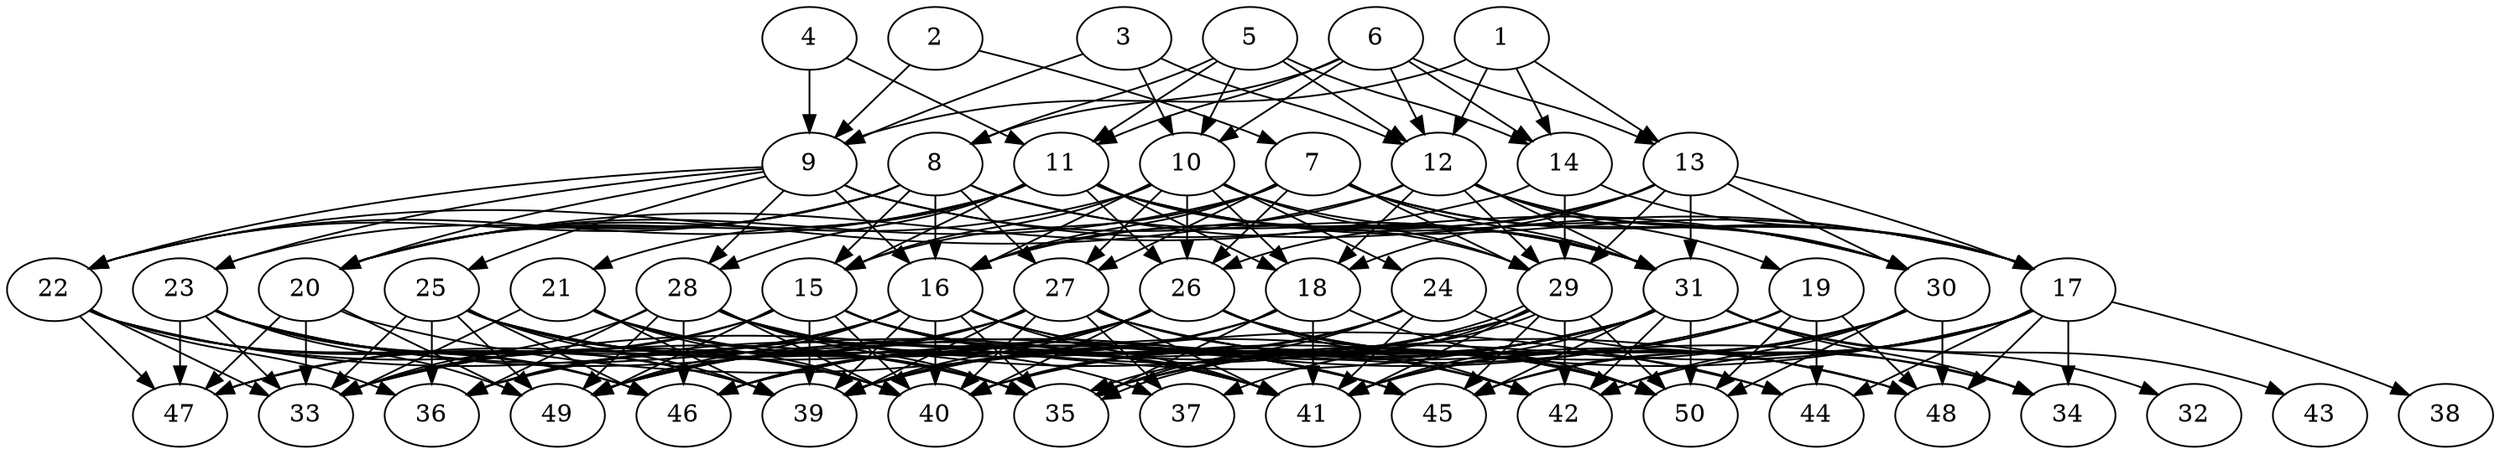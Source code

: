 // DAG (tier=3-complex, mode=compute, n=50, ccr=0.481, fat=0.748, density=0.789, regular=0.317, jump=0.240, mindata=1048576, maxdata=16777216)
// DAG automatically generated by daggen at Sun Aug 24 16:33:34 2025
// /home/ermia/Project/Environments/daggen/bin/daggen --dot --ccr 0.481 --fat 0.748 --regular 0.317 --density 0.789 --jump 0.240 --mindata 1048576 --maxdata 16777216 -n 50 
digraph G {
  1 [size="17613136301410020", alpha="0.19", expect_size="8806568150705010"]
  1 -> 9 [size ="1787870742315008"]
  1 -> 12 [size ="1787870742315008"]
  1 -> 13 [size ="1787870742315008"]
  1 -> 14 [size ="1787870742315008"]
  2 [size="1256176920908447875072", alpha="0.12", expect_size="628088460454223937536"]
  2 -> 7 [size ="931373464420352"]
  2 -> 9 [size ="931373464420352"]
  3 [size="3938360621923728", alpha="0.14", expect_size="1969180310961864"]
  3 -> 9 [size ="292799865946112"]
  3 -> 10 [size ="292799865946112"]
  3 -> 12 [size ="292799865946112"]
  4 [size="1360108000411563264", alpha="0.04", expect_size="680054000205781632"]
  4 -> 9 [size ="1043828257587200"]
  4 -> 11 [size ="1043828257587200"]
  5 [size="2895502701276604399616", alpha="0.15", expect_size="1447751350638302199808"]
  5 -> 8 [size ="1625196842713088"]
  5 -> 10 [size ="1625196842713088"]
  5 -> 11 [size ="1625196842713088"]
  5 -> 12 [size ="1625196842713088"]
  5 -> 14 [size ="1625196842713088"]
  6 [size="7472054515365696", alpha="0.06", expect_size="3736027257682848"]
  6 -> 8 [size ="794337097023488"]
  6 -> 10 [size ="794337097023488"]
  6 -> 11 [size ="794337097023488"]
  6 -> 12 [size ="794337097023488"]
  6 -> 13 [size ="794337097023488"]
  6 -> 14 [size ="794337097023488"]
  7 [size="986872360201812", alpha="0.03", expect_size="493436180100906"]
  7 -> 15 [size ="51178058547200"]
  7 -> 16 [size ="51178058547200"]
  7 -> 17 [size ="51178058547200"]
  7 -> 20 [size ="51178058547200"]
  7 -> 26 [size ="51178058547200"]
  7 -> 27 [size ="51178058547200"]
  7 -> 29 [size ="51178058547200"]
  7 -> 30 [size ="51178058547200"]
  7 -> 31 [size ="51178058547200"]
  8 [size="480709919210760960", alpha="0.04", expect_size="240354959605380480"]
  8 -> 15 [size ="300682682826752"]
  8 -> 16 [size ="300682682826752"]
  8 -> 17 [size ="300682682826752"]
  8 -> 20 [size ="300682682826752"]
  8 -> 22 [size ="300682682826752"]
  8 -> 23 [size ="300682682826752"]
  8 -> 27 [size ="300682682826752"]
  8 -> 31 [size ="300682682826752"]
  9 [size="26472402693338696", alpha="0.03", expect_size="13236201346669348"]
  9 -> 16 [size ="688719153594368"]
  9 -> 20 [size ="688719153594368"]
  9 -> 22 [size ="688719153594368"]
  9 -> 23 [size ="688719153594368"]
  9 -> 25 [size ="688719153594368"]
  9 -> 28 [size ="688719153594368"]
  9 -> 30 [size ="688719153594368"]
  9 -> 31 [size ="688719153594368"]
  10 [size="22184630059601494016", alpha="0.09", expect_size="11092315029800747008"]
  10 -> 15 [size ="63162325925888"]
  10 -> 16 [size ="63162325925888"]
  10 -> 18 [size ="63162325925888"]
  10 -> 20 [size ="63162325925888"]
  10 -> 24 [size ="63162325925888"]
  10 -> 26 [size ="63162325925888"]
  10 -> 27 [size ="63162325925888"]
  10 -> 29 [size ="63162325925888"]
  10 -> 31 [size ="63162325925888"]
  11 [size="2251272089334527819776", alpha="0.09", expect_size="1125636044667263909888"]
  11 -> 15 [size ="1374174794743808"]
  11 -> 17 [size ="1374174794743808"]
  11 -> 18 [size ="1374174794743808"]
  11 -> 20 [size ="1374174794743808"]
  11 -> 21 [size ="1374174794743808"]
  11 -> 22 [size ="1374174794743808"]
  11 -> 26 [size ="1374174794743808"]
  11 -> 28 [size ="1374174794743808"]
  11 -> 29 [size ="1374174794743808"]
  11 -> 30 [size ="1374174794743808"]
  11 -> 31 [size ="1374174794743808"]
  12 [size="119565515500336185344", alpha="0.02", expect_size="59782757750168092672"]
  12 -> 16 [size ="194160380346368"]
  12 -> 17 [size ="194160380346368"]
  12 -> 18 [size ="194160380346368"]
  12 -> 19 [size ="194160380346368"]
  12 -> 22 [size ="194160380346368"]
  12 -> 29 [size ="194160380346368"]
  12 -> 30 [size ="194160380346368"]
  12 -> 31 [size ="194160380346368"]
  13 [size="80019481185032560", alpha="0.07", expect_size="40009740592516280"]
  13 -> 16 [size ="1506708115423232"]
  13 -> 17 [size ="1506708115423232"]
  13 -> 18 [size ="1506708115423232"]
  13 -> 26 [size ="1506708115423232"]
  13 -> 29 [size ="1506708115423232"]
  13 -> 30 [size ="1506708115423232"]
  13 -> 31 [size ="1506708115423232"]
  14 [size="2810843116144617848832", alpha="0.18", expect_size="1405421558072308924416"]
  14 -> 17 [size ="1593361764974592"]
  14 -> 20 [size ="1593361764974592"]
  14 -> 29 [size ="1593361764974592"]
  15 [size="1939234164058525952", alpha="0.19", expect_size="969617082029262976"]
  15 -> 33 [size ="901910928293888"]
  15 -> 39 [size ="901910928293888"]
  15 -> 40 [size ="901910928293888"]
  15 -> 41 [size ="901910928293888"]
  15 -> 42 [size ="901910928293888"]
  15 -> 45 [size ="901910928293888"]
  15 -> 47 [size ="901910928293888"]
  15 -> 49 [size ="901910928293888"]
  15 -> 50 [size ="901910928293888"]
  16 [size="5930171158668531", alpha="0.14", expect_size="2965085579334265"]
  16 -> 35 [size ="110718628134912"]
  16 -> 36 [size ="110718628134912"]
  16 -> 39 [size ="110718628134912"]
  16 -> 40 [size ="110718628134912"]
  16 -> 41 [size ="110718628134912"]
  16 -> 42 [size ="110718628134912"]
  16 -> 47 [size ="110718628134912"]
  16 -> 49 [size ="110718628134912"]
  16 -> 50 [size ="110718628134912"]
  17 [size="8328923772034616", alpha="0.09", expect_size="4164461886017308"]
  17 -> 34 [size ="355400834613248"]
  17 -> 35 [size ="355400834613248"]
  17 -> 38 [size ="355400834613248"]
  17 -> 39 [size ="355400834613248"]
  17 -> 41 [size ="355400834613248"]
  17 -> 42 [size ="355400834613248"]
  17 -> 44 [size ="355400834613248"]
  17 -> 45 [size ="355400834613248"]
  17 -> 48 [size ="355400834613248"]
  18 [size="4027960669181499670528", alpha="0.14", expect_size="2013980334590749835264"]
  18 -> 35 [size ="2025256965373952"]
  18 -> 39 [size ="2025256965373952"]
  18 -> 41 [size ="2025256965373952"]
  18 -> 46 [size ="2025256965373952"]
  18 -> 50 [size ="2025256965373952"]
  19 [size="5705882351282988", alpha="0.15", expect_size="2852941175641494"]
  19 -> 41 [size ="615812947771392"]
  19 -> 44 [size ="615812947771392"]
  19 -> 46 [size ="615812947771392"]
  19 -> 48 [size ="615812947771392"]
  19 -> 49 [size ="615812947771392"]
  19 -> 50 [size ="615812947771392"]
  20 [size="389487944042674432", alpha="0.01", expect_size="194743972021337216"]
  20 -> 33 [size ="171458458288128"]
  20 -> 44 [size ="171458458288128"]
  20 -> 47 [size ="171458458288128"]
  20 -> 49 [size ="171458458288128"]
  21 [size="36170161516574944", alpha="0.08", expect_size="18085080758287472"]
  21 -> 33 [size ="824161811300352"]
  21 -> 35 [size ="824161811300352"]
  21 -> 39 [size ="824161811300352"]
  21 -> 40 [size ="824161811300352"]
  21 -> 45 [size ="824161811300352"]
  22 [size="12498030177607356", alpha="0.13", expect_size="6249015088803678"]
  22 -> 33 [size ="25896043937792"]
  22 -> 35 [size ="25896043937792"]
  22 -> 36 [size ="25896043937792"]
  22 -> 39 [size ="25896043937792"]
  22 -> 41 [size ="25896043937792"]
  22 -> 46 [size ="25896043937792"]
  22 -> 47 [size ="25896043937792"]
  23 [size="38534852980019200", alpha="0.18", expect_size="19267426490009600"]
  23 -> 33 [size ="1301090851094528"]
  23 -> 39 [size ="1301090851094528"]
  23 -> 40 [size ="1301090851094528"]
  23 -> 41 [size ="1301090851094528"]
  23 -> 45 [size ="1301090851094528"]
  23 -> 46 [size ="1301090851094528"]
  23 -> 47 [size ="1301090851094528"]
  23 -> 49 [size ="1301090851094528"]
  24 [size="73409320070682771456", alpha="0.11", expect_size="36704660035341385728"]
  24 -> 34 [size ="140256863059968"]
  24 -> 35 [size ="140256863059968"]
  24 -> 39 [size ="140256863059968"]
  24 -> 40 [size ="140256863059968"]
  24 -> 41 [size ="140256863059968"]
  25 [size="305756787247827", alpha="0.19", expect_size="152878393623913"]
  25 -> 33 [size ="9319038844928"]
  25 -> 35 [size ="9319038844928"]
  25 -> 36 [size ="9319038844928"]
  25 -> 39 [size ="9319038844928"]
  25 -> 40 [size ="9319038844928"]
  25 -> 41 [size ="9319038844928"]
  25 -> 45 [size ="9319038844928"]
  25 -> 46 [size ="9319038844928"]
  25 -> 49 [size ="9319038844928"]
  26 [size="1370493342533763", alpha="0.11", expect_size="685246671266881"]
  26 -> 33 [size ="22921107996672"]
  26 -> 39 [size ="22921107996672"]
  26 -> 40 [size ="22921107996672"]
  26 -> 42 [size ="22921107996672"]
  26 -> 44 [size ="22921107996672"]
  26 -> 46 [size ="22921107996672"]
  26 -> 48 [size ="22921107996672"]
  26 -> 49 [size ="22921107996672"]
  26 -> 50 [size ="22921107996672"]
  27 [size="4057585551962196148224", alpha="0.04", expect_size="2028792775981098074112"]
  27 -> 34 [size ="2035175085047808"]
  27 -> 36 [size ="2035175085047808"]
  27 -> 37 [size ="2035175085047808"]
  27 -> 39 [size ="2035175085047808"]
  27 -> 40 [size ="2035175085047808"]
  27 -> 41 [size ="2035175085047808"]
  27 -> 47 [size ="2035175085047808"]
  27 -> 48 [size ="2035175085047808"]
  27 -> 49 [size ="2035175085047808"]
  27 -> 50 [size ="2035175085047808"]
  28 [size="10608564773287426", alpha="0.03", expect_size="5304282386643713"]
  28 -> 33 [size ="800880882352128"]
  28 -> 35 [size ="800880882352128"]
  28 -> 36 [size ="800880882352128"]
  28 -> 37 [size ="800880882352128"]
  28 -> 40 [size ="800880882352128"]
  28 -> 41 [size ="800880882352128"]
  28 -> 42 [size ="800880882352128"]
  28 -> 46 [size ="800880882352128"]
  28 -> 48 [size ="800880882352128"]
  28 -> 49 [size ="800880882352128"]
  29 [size="2544058824958069248", alpha="0.16", expect_size="1272029412479034624"]
  29 -> 35 [size ="1270350964850688"]
  29 -> 35 [size ="1270350964850688"]
  29 -> 36 [size ="1270350964850688"]
  29 -> 37 [size ="1270350964850688"]
  29 -> 41 [size ="1270350964850688"]
  29 -> 42 [size ="1270350964850688"]
  29 -> 45 [size ="1270350964850688"]
  29 -> 49 [size ="1270350964850688"]
  29 -> 50 [size ="1270350964850688"]
  30 [size="63860409057782680", alpha="0.08", expect_size="31930204528891340"]
  30 -> 40 [size ="1102458512211968"]
  30 -> 41 [size ="1102458512211968"]
  30 -> 42 [size ="1102458512211968"]
  30 -> 45 [size ="1102458512211968"]
  30 -> 48 [size ="1102458512211968"]
  30 -> 50 [size ="1102458512211968"]
  31 [size="2220013932171116", alpha="0.10", expect_size="1110006966085558"]
  31 -> 32 [size ="234481466212352"]
  31 -> 33 [size ="234481466212352"]
  31 -> 34 [size ="234481466212352"]
  31 -> 35 [size ="234481466212352"]
  31 -> 39 [size ="234481466212352"]
  31 -> 40 [size ="234481466212352"]
  31 -> 41 [size ="234481466212352"]
  31 -> 42 [size ="234481466212352"]
  31 -> 43 [size ="234481466212352"]
  31 -> 45 [size ="234481466212352"]
  31 -> 46 [size ="234481466212352"]
  31 -> 50 [size ="234481466212352"]
  32 [size="2139205269570073919488", alpha="0.15", expect_size="1069602634785036959744"]
  33 [size="366245333357058588672", alpha="0.09", expect_size="183122666678529294336"]
  34 [size="61579071107446592", alpha="0.19", expect_size="30789535553723296"]
  35 [size="2061322994177012", alpha="0.15", expect_size="1030661497088506"]
  36 [size="351615072208814528", alpha="0.01", expect_size="175807536104407264"]
  37 [size="63360040184884856", alpha="0.12", expect_size="31680020092442428"]
  38 [size="229962424324810866688", alpha="0.12", expect_size="114981212162405433344"]
  39 [size="201900008240039591936", alpha="0.01", expect_size="100950004120019795968"]
  40 [size="221534740005829738496", alpha="0.14", expect_size="110767370002914869248"]
  41 [size="4121250410525484", alpha="0.03", expect_size="2060625205262742"]
  42 [size="3247767574384027369472", alpha="0.01", expect_size="1623883787192013684736"]
  43 [size="239429383783664582656", alpha="0.13", expect_size="119714691891832291328"]
  44 [size="28588434081875972", alpha="0.09", expect_size="14294217040937986"]
  45 [size="53843178041103848", alpha="0.08", expect_size="26921589020551924"]
  46 [size="2845246178603646844928", alpha="0.03", expect_size="1422623089301823422464"]
  47 [size="6346031971489006", alpha="0.16", expect_size="3173015985744503"]
  48 [size="1007126202496910", alpha="0.07", expect_size="503563101248455"]
  49 [size="29910747556464856", alpha="0.08", expect_size="14955373778232428"]
  50 [size="1874042046839259136000", alpha="0.01", expect_size="937021023419629568000"]
}
